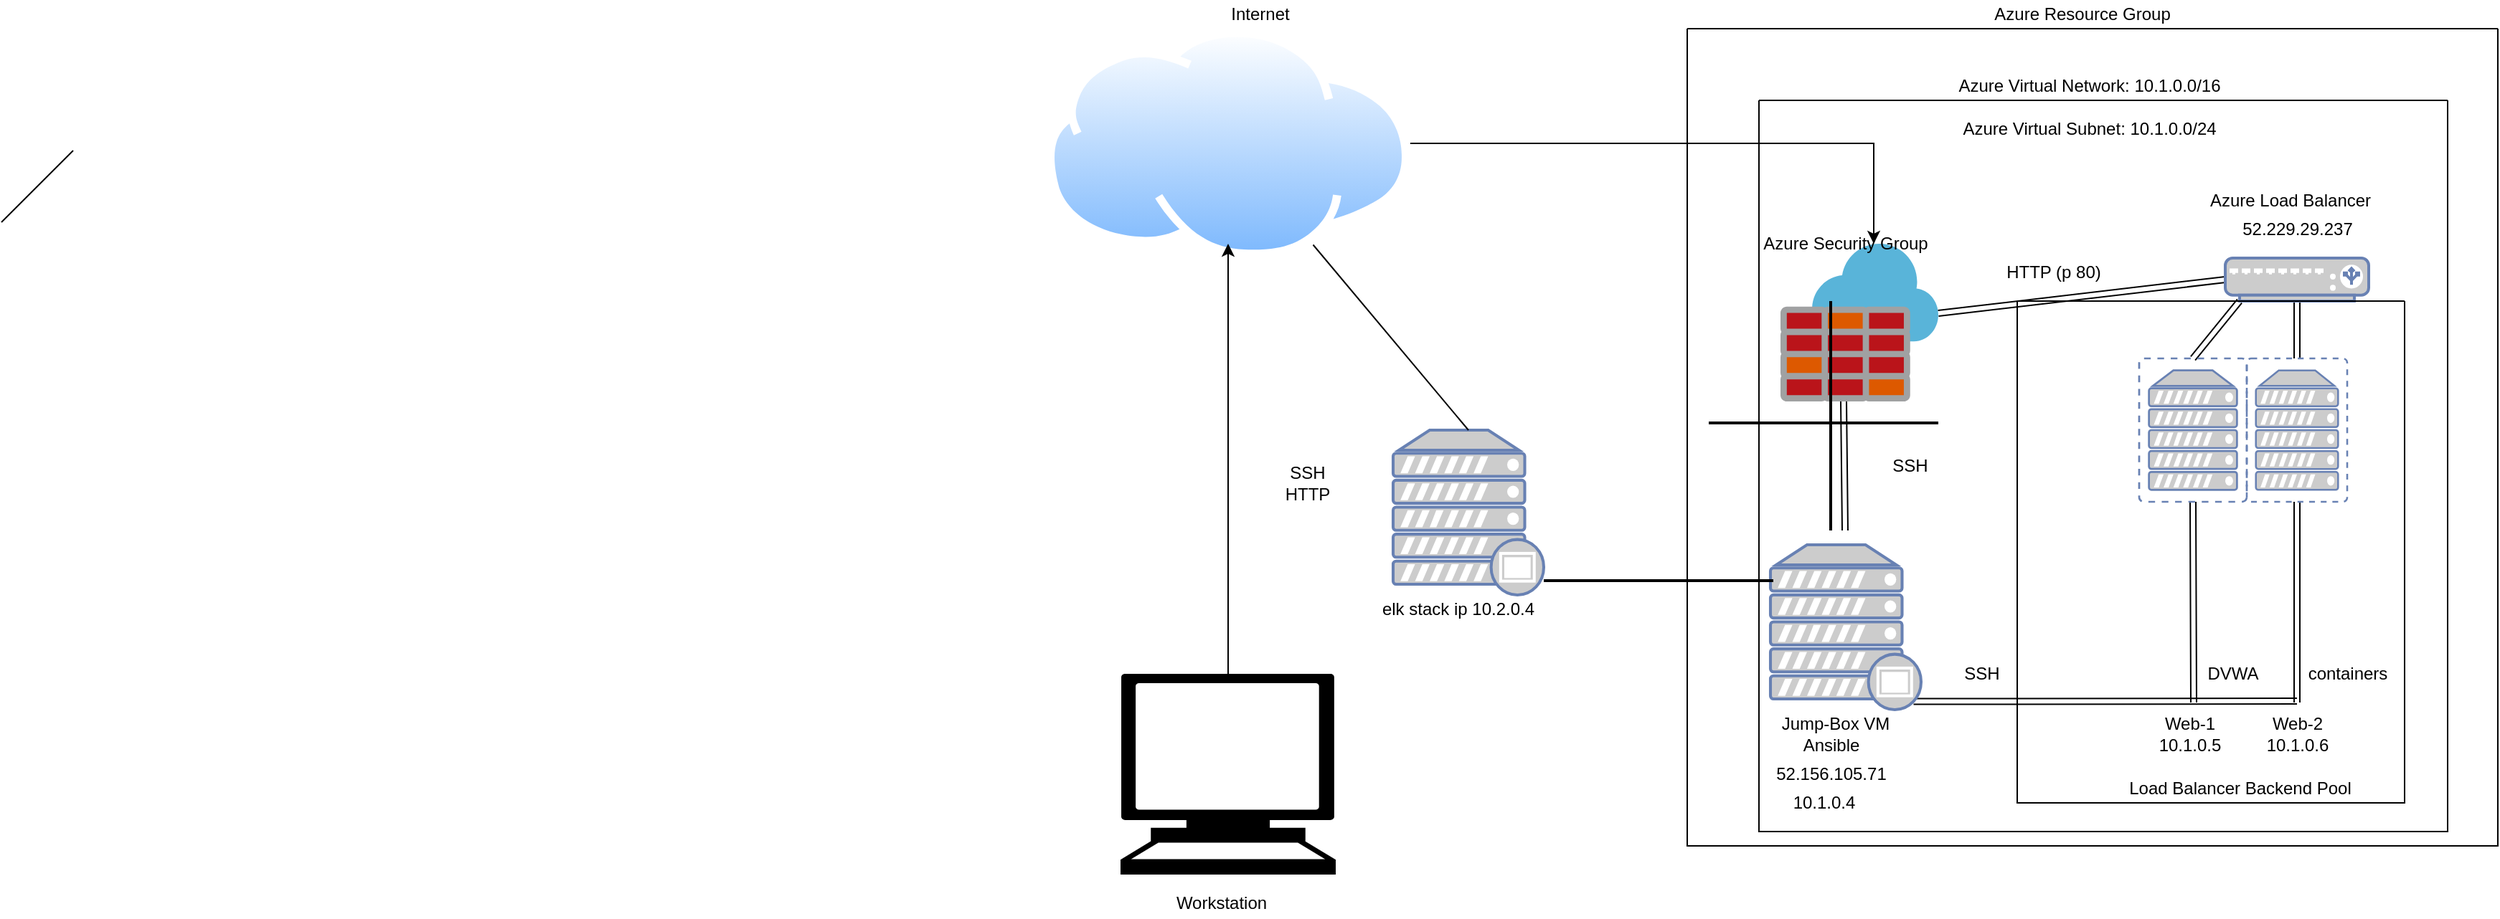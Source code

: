 <mxfile version="15.7.3" type="device"><diagram id="ncKva0cGbh5Z9Ghpp4l9" name="Page-1"><mxGraphModel dx="2738" dy="641" grid="1" gridSize="10" guides="1" tooltips="1" connect="1" arrows="1" fold="1" page="1" pageScale="1" pageWidth="850" pageHeight="1100" math="0" shadow="0"><root><mxCell id="0"/><mxCell id="1" parent="0"/><mxCell id="3eyBLjbZXJqQf29IZOGD-32" style="edgeStyle=orthogonalEdgeStyle;rounded=0;orthogonalLoop=1;jettySize=auto;html=1;" parent="1" source="3eyBLjbZXJqQf29IZOGD-1" target="3eyBLjbZXJqQf29IZOGD-21" edge="1"><mxGeometry relative="1" as="geometry"><Array as="points"><mxPoint x="395" y="170"/></Array></mxGeometry></mxCell><mxCell id="3eyBLjbZXJqQf29IZOGD-1" value="" style="aspect=fixed;perimeter=ellipsePerimeter;html=1;align=center;shadow=0;dashed=0;spacingTop=3;image;image=img/lib/active_directory/internet_cloud.svg;" parent="1" vertex="1"><mxGeometry x="-181.99" y="90" width="253.97" height="160" as="geometry"/></mxCell><mxCell id="3eyBLjbZXJqQf29IZOGD-11" style="edgeStyle=orthogonalEdgeStyle;rounded=0;orthogonalLoop=1;jettySize=auto;html=1;" parent="1" source="3eyBLjbZXJqQf29IZOGD-2" edge="1"><mxGeometry relative="1" as="geometry"><mxPoint x="-55" y="240" as="targetPoint"/><Array as="points"/></mxGeometry></mxCell><mxCell id="3eyBLjbZXJqQf29IZOGD-2" value="" style="shape=mxgraph.signs.tech.computer;html=1;pointerEvents=1;fillColor=#000000;strokeColor=none;verticalLabelPosition=bottom;verticalAlign=top;align=center;" parent="1" vertex="1"><mxGeometry x="-130" y="540" width="150" height="140" as="geometry"/></mxCell><mxCell id="3eyBLjbZXJqQf29IZOGD-5" value="" style="endArrow=none;html=1;" parent="1" edge="1"><mxGeometry width="50" height="50" relative="1" as="geometry"><mxPoint x="-910" y="225" as="sourcePoint"/><mxPoint x="-860" y="175" as="targetPoint"/></mxGeometry></mxCell><mxCell id="3eyBLjbZXJqQf29IZOGD-14" value="Azure Resource&amp;nbsp;Group" style="text;html=1;align=center;verticalAlign=middle;resizable=0;points=[];autosize=1;strokeColor=none;fillColor=none;" parent="1" vertex="1"><mxGeometry x="470" y="70" width="140" height="20" as="geometry"/></mxCell><mxCell id="3eyBLjbZXJqQf29IZOGD-17" value="Internet" style="text;html=1;align=center;verticalAlign=middle;resizable=0;points=[];autosize=1;strokeColor=none;fillColor=none;" parent="1" vertex="1"><mxGeometry x="-63.01" y="70" width="60" height="20" as="geometry"/></mxCell><mxCell id="3eyBLjbZXJqQf29IZOGD-18" value="Workstation" style="text;html=1;align=center;verticalAlign=middle;resizable=0;points=[];autosize=1;strokeColor=none;fillColor=none;" parent="1" vertex="1"><mxGeometry x="-100" y="690" width="80" height="20" as="geometry"/></mxCell><mxCell id="3eyBLjbZXJqQf29IZOGD-19" value="Azure Virtual Network: 10.1.0.0/16" style="text;html=1;align=center;verticalAlign=middle;resizable=0;points=[];autosize=1;strokeColor=none;fillColor=none;" parent="1" vertex="1"><mxGeometry x="445" y="120" width="200" height="20" as="geometry"/></mxCell><mxCell id="3eyBLjbZXJqQf29IZOGD-20" value="Azure Virtual Subnet: 10.1.0.0/24" style="text;html=1;align=center;verticalAlign=middle;resizable=0;points=[];autosize=1;strokeColor=none;fillColor=none;" parent="1" vertex="1"><mxGeometry x="450" y="150" width="190" height="20" as="geometry"/></mxCell><mxCell id="3eyBLjbZXJqQf29IZOGD-21" value="" style="sketch=0;aspect=fixed;html=1;points=[];align=center;image;fontSize=12;image=img/lib/mscae/Azure_Firewall.svg;" parent="1" vertex="1"><mxGeometry x="330" y="240" width="110" height="110" as="geometry"/></mxCell><mxCell id="3eyBLjbZXJqQf29IZOGD-22" value="Azure Security Group" style="text;html=1;align=center;verticalAlign=middle;resizable=0;points=[];autosize=1;strokeColor=none;fillColor=none;" parent="1" vertex="1"><mxGeometry x="310" y="230" width="130" height="20" as="geometry"/></mxCell><mxCell id="3eyBLjbZXJqQf29IZOGD-41" style="edgeStyle=none;shape=link;rounded=0;orthogonalLoop=1;jettySize=auto;html=1;exitX=0.5;exitY=1;exitDx=0;exitDy=0;exitPerimeter=0;entryX=0.5;entryY=0;entryDx=0;entryDy=0;entryPerimeter=0;" parent="1" source="3eyBLjbZXJqQf29IZOGD-23" target="3eyBLjbZXJqQf29IZOGD-26" edge="1"><mxGeometry relative="1" as="geometry"/></mxCell><mxCell id="3eyBLjbZXJqQf29IZOGD-42" style="edgeStyle=none;shape=link;rounded=0;orthogonalLoop=1;jettySize=auto;html=1;exitX=0.1;exitY=1;exitDx=0;exitDy=0;exitPerimeter=0;entryX=0.5;entryY=0;entryDx=0;entryDy=0;entryPerimeter=0;" parent="1" source="3eyBLjbZXJqQf29IZOGD-23" target="3eyBLjbZXJqQf29IZOGD-27" edge="1"><mxGeometry relative="1" as="geometry"/></mxCell><mxCell id="3eyBLjbZXJqQf29IZOGD-91" style="edgeStyle=none;shape=link;rounded=0;orthogonalLoop=1;jettySize=auto;html=1;exitX=0;exitY=0.5;exitDx=0;exitDy=0;exitPerimeter=0;" parent="1" source="3eyBLjbZXJqQf29IZOGD-23" target="3eyBLjbZXJqQf29IZOGD-21" edge="1"><mxGeometry relative="1" as="geometry"/></mxCell><mxCell id="3eyBLjbZXJqQf29IZOGD-23" value="" style="fontColor=#0066CC;verticalAlign=top;verticalLabelPosition=bottom;labelPosition=center;align=center;html=1;outlineConnect=0;fillColor=#CCCCCC;strokeColor=#6881B3;gradientColor=none;gradientDirection=north;strokeWidth=2;shape=mxgraph.networks.load_balancer;" parent="1" vertex="1"><mxGeometry x="640" y="250" width="100" height="30" as="geometry"/></mxCell><mxCell id="3eyBLjbZXJqQf29IZOGD-43" style="edgeStyle=none;shape=link;rounded=0;orthogonalLoop=1;jettySize=auto;html=1;exitX=0.5;exitY=0;exitDx=0;exitDy=0;exitPerimeter=0;entryX=0.4;entryY=1;entryDx=0;entryDy=0;entryPerimeter=0;" parent="1" target="3eyBLjbZXJqQf29IZOGD-21" edge="1"><mxGeometry relative="1" as="geometry"><mxPoint x="375" y="440" as="sourcePoint"/></mxGeometry></mxCell><mxCell id="3eyBLjbZXJqQf29IZOGD-46" style="edgeStyle=none;shape=link;rounded=0;orthogonalLoop=1;jettySize=auto;html=1;exitX=0.5;exitY=1;exitDx=0;exitDy=0;exitPerimeter=0;" parent="1" source="3eyBLjbZXJqQf29IZOGD-26" edge="1"><mxGeometry relative="1" as="geometry"><mxPoint x="690" y="560" as="targetPoint"/></mxGeometry></mxCell><mxCell id="3eyBLjbZXJqQf29IZOGD-26" value="" style="fontColor=#0066CC;verticalAlign=top;verticalLabelPosition=bottom;labelPosition=center;align=center;html=1;outlineConnect=0;fillColor=#CCCCCC;strokeColor=#6881B3;gradientColor=none;gradientDirection=north;strokeWidth=2;shape=mxgraph.networks.virtual_server;" parent="1" vertex="1"><mxGeometry x="655" y="320" width="70" height="100" as="geometry"/></mxCell><mxCell id="3eyBLjbZXJqQf29IZOGD-47" style="edgeStyle=none;shape=link;rounded=0;orthogonalLoop=1;jettySize=auto;html=1;exitX=0.5;exitY=1;exitDx=0;exitDy=0;exitPerimeter=0;" parent="1" source="3eyBLjbZXJqQf29IZOGD-27" edge="1"><mxGeometry relative="1" as="geometry"><mxPoint x="618" y="560" as="targetPoint"/></mxGeometry></mxCell><mxCell id="3eyBLjbZXJqQf29IZOGD-27" value="" style="fontColor=#0066CC;verticalAlign=top;verticalLabelPosition=bottom;labelPosition=center;align=center;html=1;outlineConnect=0;fillColor=#CCCCCC;strokeColor=#6881B3;gradientColor=none;gradientDirection=north;strokeWidth=2;shape=mxgraph.networks.virtual_server;" parent="1" vertex="1"><mxGeometry x="580" y="320" width="75" height="100" as="geometry"/></mxCell><mxCell id="3eyBLjbZXJqQf29IZOGD-29" value="SSH" style="text;html=1;align=center;verticalAlign=middle;resizable=0;points=[];autosize=1;strokeColor=none;fillColor=none;" parent="1" vertex="1"><mxGeometry x="400" y="385" width="40" height="20" as="geometry"/></mxCell><mxCell id="3eyBLjbZXJqQf29IZOGD-30" value="SSH" style="text;html=1;align=center;verticalAlign=middle;resizable=0;points=[];autosize=1;strokeColor=none;fillColor=none;" parent="1" vertex="1"><mxGeometry x="450" y="530" width="40" height="20" as="geometry"/></mxCell><mxCell id="3eyBLjbZXJqQf29IZOGD-50" value="HTTP (p 80)&lt;br&gt;" style="text;html=1;align=center;verticalAlign=middle;resizable=0;points=[];autosize=1;strokeColor=none;fillColor=none;" parent="1" vertex="1"><mxGeometry x="480" y="250" width="80" height="20" as="geometry"/></mxCell><mxCell id="3eyBLjbZXJqQf29IZOGD-51" value="Azure Load Balancer" style="text;html=1;align=center;verticalAlign=middle;resizable=0;points=[];autosize=1;strokeColor=none;fillColor=none;" parent="1" vertex="1"><mxGeometry x="620" y="200" width="130" height="20" as="geometry"/></mxCell><mxCell id="3eyBLjbZXJqQf29IZOGD-52" value="52.229.29.237" style="text;html=1;align=center;verticalAlign=middle;resizable=0;points=[];autosize=1;strokeColor=none;fillColor=none;" parent="1" vertex="1"><mxGeometry x="645" y="220" width="90" height="20" as="geometry"/></mxCell><mxCell id="3eyBLjbZXJqQf29IZOGD-53" value="DVWA" style="text;html=1;align=center;verticalAlign=middle;resizable=0;points=[];autosize=1;strokeColor=none;fillColor=none;" parent="1" vertex="1"><mxGeometry x="620" y="530" width="50" height="20" as="geometry"/></mxCell><mxCell id="3eyBLjbZXJqQf29IZOGD-54" value="containers" style="text;html=1;align=center;verticalAlign=middle;resizable=0;points=[];autosize=1;strokeColor=none;fillColor=none;" parent="1" vertex="1"><mxGeometry x="690" y="530" width="70" height="20" as="geometry"/></mxCell><mxCell id="3eyBLjbZXJqQf29IZOGD-66" style="edgeStyle=none;shape=link;rounded=0;orthogonalLoop=1;jettySize=auto;html=1;exitX=0.95;exitY=0.95;exitDx=0;exitDy=0;exitPerimeter=0;" parent="1" source="3eyBLjbZXJqQf29IZOGD-55" edge="1"><mxGeometry relative="1" as="geometry"><mxPoint x="690" y="559" as="targetPoint"/></mxGeometry></mxCell><mxCell id="3eyBLjbZXJqQf29IZOGD-55" value="" style="fontColor=#0066CC;verticalAlign=top;verticalLabelPosition=bottom;labelPosition=center;align=center;html=1;outlineConnect=0;fillColor=#CCCCCC;strokeColor=#6881B3;gradientColor=none;gradientDirection=north;strokeWidth=2;shape=mxgraph.networks.proxy_server;" parent="1" vertex="1"><mxGeometry x="323" y="450" width="105" height="115" as="geometry"/></mxCell><mxCell id="3eyBLjbZXJqQf29IZOGD-56" value="Jump-Box VM" style="text;html=1;align=center;verticalAlign=middle;resizable=0;points=[];autosize=1;strokeColor=none;fillColor=none;" parent="1" vertex="1"><mxGeometry x="323" y="565" width="90" height="20" as="geometry"/></mxCell><mxCell id="3eyBLjbZXJqQf29IZOGD-57" value="Ansible" style="text;html=1;align=center;verticalAlign=middle;resizable=0;points=[];autosize=1;strokeColor=none;fillColor=none;" parent="1" vertex="1"><mxGeometry x="340" y="580" width="50" height="20" as="geometry"/></mxCell><mxCell id="3eyBLjbZXJqQf29IZOGD-58" value="52.156.105.71" style="text;html=1;align=center;verticalAlign=middle;resizable=0;points=[];autosize=1;strokeColor=none;fillColor=none;" parent="1" vertex="1"><mxGeometry x="320" y="600" width="90" height="20" as="geometry"/></mxCell><mxCell id="3eyBLjbZXJqQf29IZOGD-59" value="10.1.0.4" style="text;html=1;align=center;verticalAlign=middle;resizable=0;points=[];autosize=1;strokeColor=none;fillColor=none;" parent="1" vertex="1"><mxGeometry x="330" y="620" width="60" height="20" as="geometry"/></mxCell><mxCell id="3eyBLjbZXJqQf29IZOGD-60" value="Web-1" style="text;html=1;align=center;verticalAlign=middle;resizable=0;points=[];autosize=1;strokeColor=none;fillColor=none;" parent="1" vertex="1"><mxGeometry x="590" y="565" width="50" height="20" as="geometry"/></mxCell><mxCell id="3eyBLjbZXJqQf29IZOGD-61" value="Web-2" style="text;html=1;align=center;verticalAlign=middle;resizable=0;points=[];autosize=1;strokeColor=none;fillColor=none;" parent="1" vertex="1"><mxGeometry x="665" y="565" width="50" height="20" as="geometry"/></mxCell><mxCell id="3eyBLjbZXJqQf29IZOGD-64" value="10.1.0.5" style="text;html=1;align=center;verticalAlign=middle;resizable=0;points=[];autosize=1;strokeColor=none;fillColor=none;" parent="1" vertex="1"><mxGeometry x="585" y="580" width="60" height="20" as="geometry"/></mxCell><mxCell id="3eyBLjbZXJqQf29IZOGD-65" value="10.1.0.6" style="text;html=1;align=center;verticalAlign=middle;resizable=0;points=[];autosize=1;strokeColor=none;fillColor=none;" parent="1" vertex="1"><mxGeometry x="660" y="580" width="60" height="20" as="geometry"/></mxCell><mxCell id="3eyBLjbZXJqQf29IZOGD-70" value="Load Balancer Backend Pool" style="text;html=1;align=center;verticalAlign=middle;resizable=0;points=[];autosize=1;strokeColor=none;fillColor=none;" parent="1" vertex="1"><mxGeometry x="565" y="610" width="170" height="20" as="geometry"/></mxCell><mxCell id="3eyBLjbZXJqQf29IZOGD-87" value="" style="swimlane;startSize=0;" parent="1" vertex="1"><mxGeometry x="265" y="90" width="565" height="570" as="geometry"/></mxCell><mxCell id="3eyBLjbZXJqQf29IZOGD-89" value="" style="swimlane;startSize=0;" parent="3eyBLjbZXJqQf29IZOGD-87" vertex="1"><mxGeometry x="50" y="50" width="480" height="510" as="geometry"/></mxCell><mxCell id="3eyBLjbZXJqQf29IZOGD-90" value="" style="swimlane;startSize=0;" parent="3eyBLjbZXJqQf29IZOGD-89" vertex="1"><mxGeometry x="180" y="140" width="270" height="350" as="geometry"><mxRectangle x="180" y="140" width="50" height="40" as="alternateBounds"/></mxGeometry></mxCell><mxCell id="3eyBLjbZXJqQf29IZOGD-92" value="SSH" style="text;html=1;align=center;verticalAlign=middle;resizable=0;points=[];autosize=1;strokeColor=none;fillColor=none;" parent="1" vertex="1"><mxGeometry x="-20" y="390" width="40" height="20" as="geometry"/></mxCell><mxCell id="3eyBLjbZXJqQf29IZOGD-95" value="HTTP" style="text;html=1;align=center;verticalAlign=middle;resizable=0;points=[];autosize=1;strokeColor=none;fillColor=none;" parent="1" vertex="1"><mxGeometry x="-25" y="405" width="50" height="20" as="geometry"/></mxCell><mxCell id="uRfYKgidRx4lfTgElMfn-1" value="" style="fontColor=#0066CC;verticalAlign=top;verticalLabelPosition=bottom;labelPosition=center;align=center;html=1;outlineConnect=0;fillColor=#CCCCCC;strokeColor=#6881B3;gradientColor=none;gradientDirection=north;strokeWidth=2;shape=mxgraph.networks.proxy_server;" vertex="1" parent="1"><mxGeometry x="60" y="370" width="105" height="115" as="geometry"/></mxCell><mxCell id="uRfYKgidRx4lfTgElMfn-2" value="elk stack ip 10.2.0.4&lt;br&gt;" style="text;html=1;align=center;verticalAlign=middle;resizable=0;points=[];autosize=1;strokeColor=none;fillColor=none;" vertex="1" parent="1"><mxGeometry x="45" y="485" width="120" height="20" as="geometry"/></mxCell><mxCell id="uRfYKgidRx4lfTgElMfn-3" value="" style="line;strokeWidth=2;direction=south;html=1;" vertex="1" parent="1"><mxGeometry x="360" y="280" width="10" height="160" as="geometry"/></mxCell><mxCell id="uRfYKgidRx4lfTgElMfn-4" value="" style="endArrow=none;html=1;rounded=0;exitX=0.5;exitY=0;exitDx=0;exitDy=0;exitPerimeter=0;" edge="1" parent="1" source="uRfYKgidRx4lfTgElMfn-1" target="3eyBLjbZXJqQf29IZOGD-1"><mxGeometry width="50" height="50" relative="1" as="geometry"><mxPoint x="40" y="320" as="sourcePoint"/><mxPoint x="90" y="270" as="targetPoint"/></mxGeometry></mxCell><mxCell id="uRfYKgidRx4lfTgElMfn-5" value="" style="line;strokeWidth=2;html=1;" vertex="1" parent="1"><mxGeometry x="280" y="360" width="160" height="10" as="geometry"/></mxCell><mxCell id="uRfYKgidRx4lfTgElMfn-6" value="" style="line;strokeWidth=2;html=1;" vertex="1" parent="1"><mxGeometry x="165" y="470" width="160" height="10" as="geometry"/></mxCell></root></mxGraphModel></diagram></mxfile>